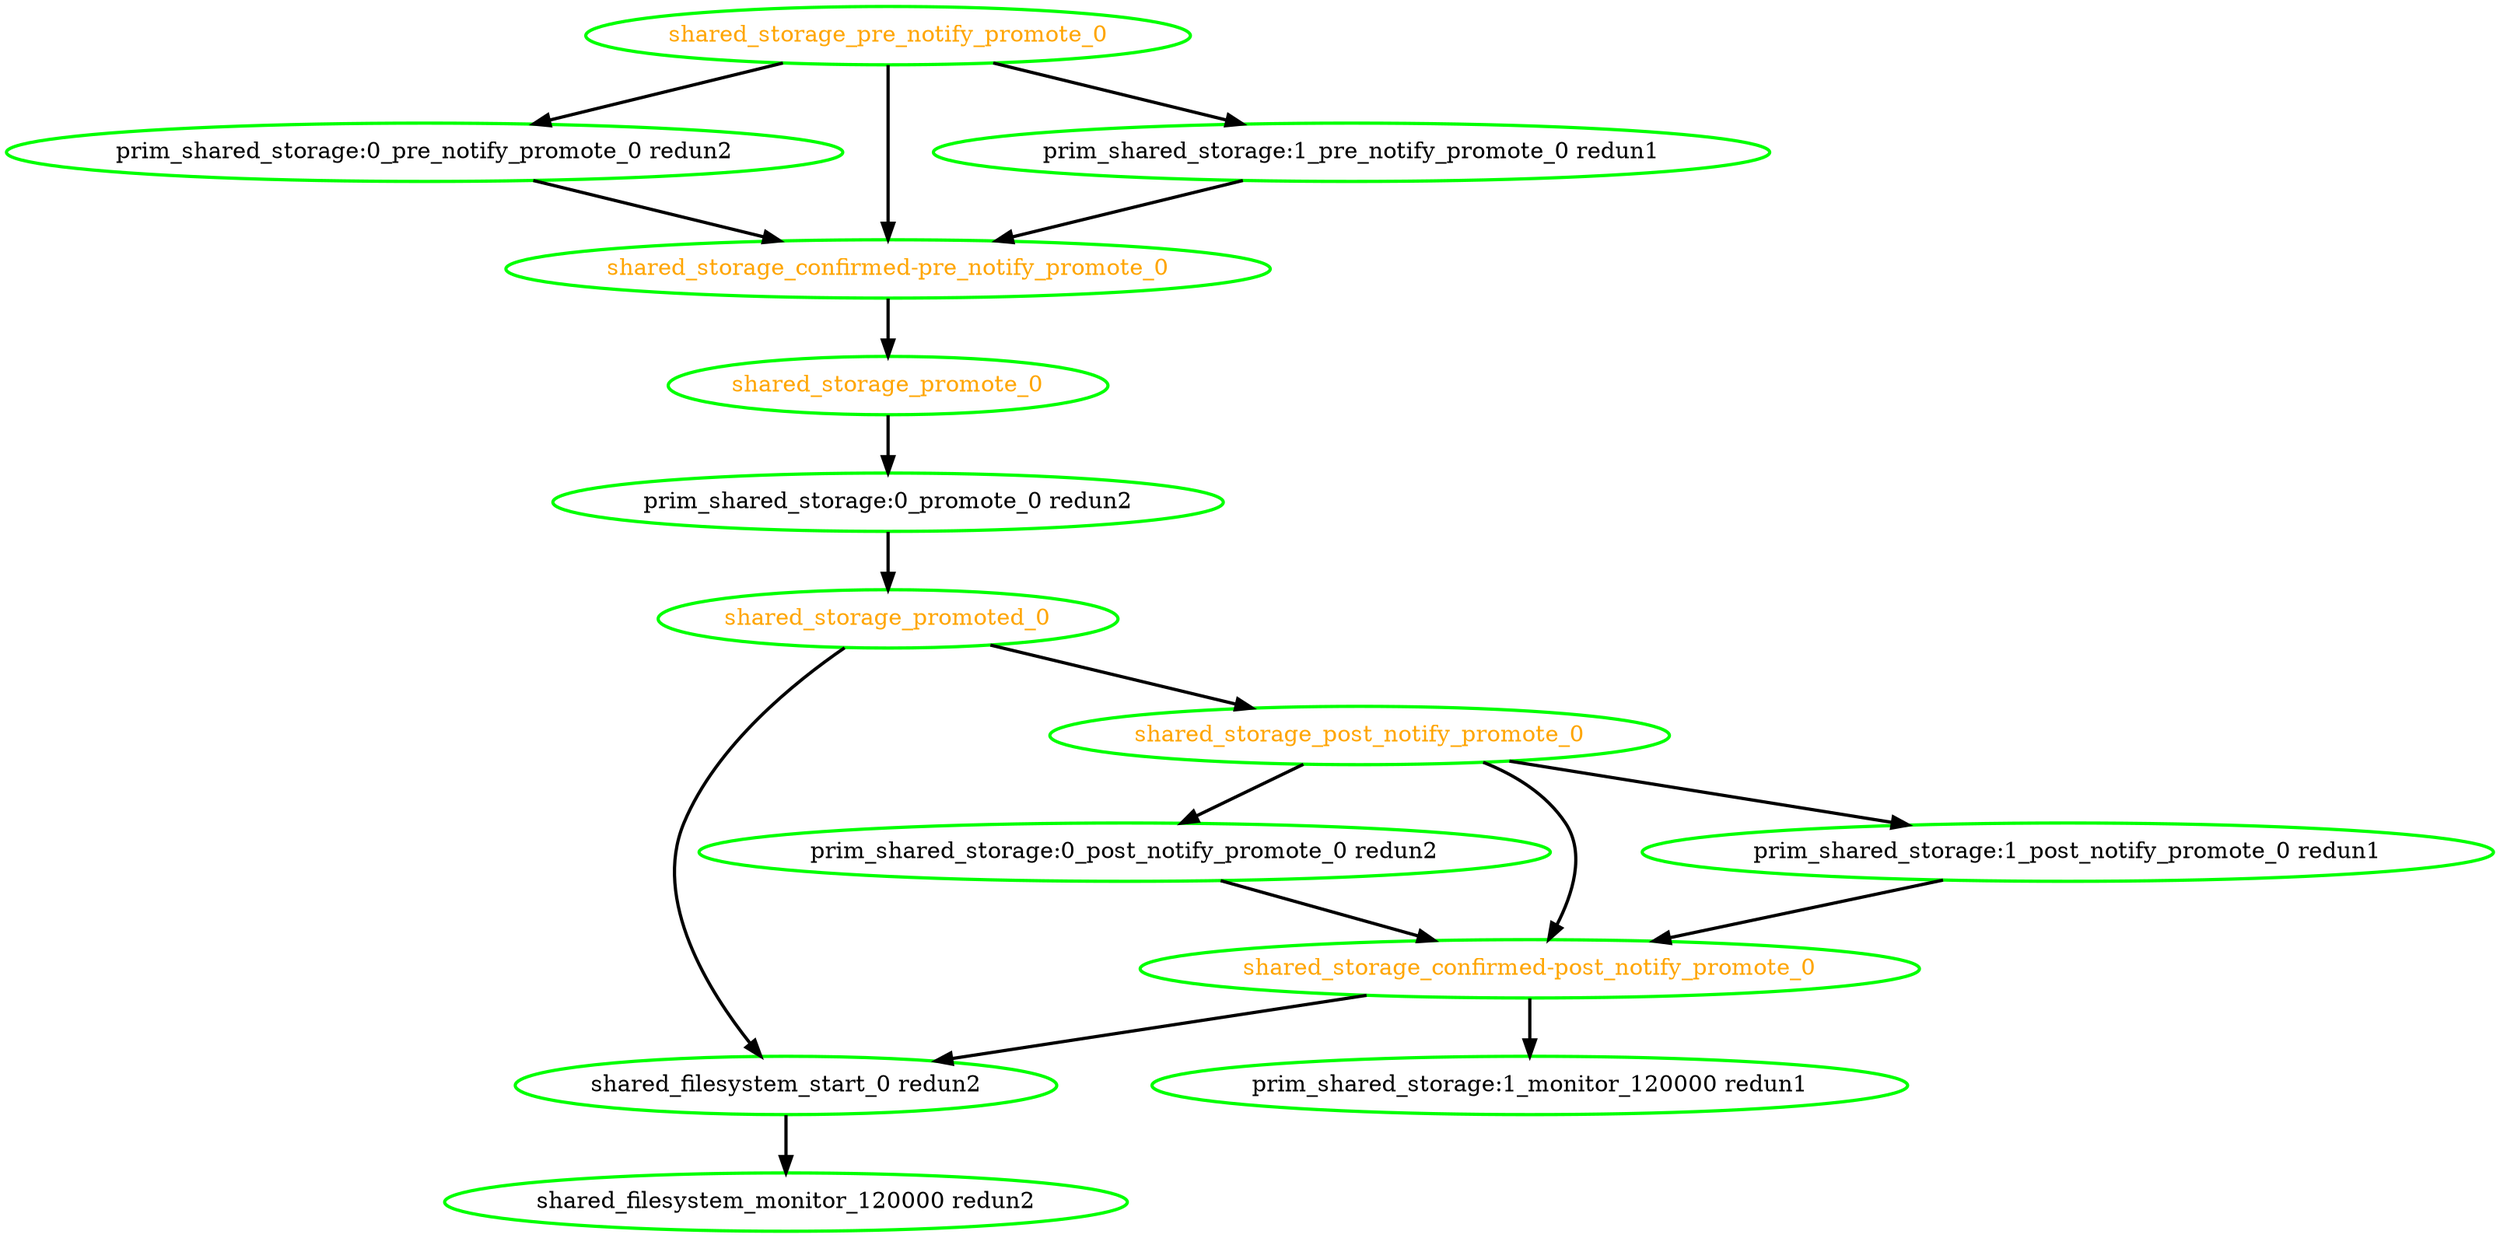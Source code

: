 digraph "g" {
"prim_shared_storage:0_post_notify_promote_0 redun2" -> "shared_storage_confirmed-post_notify_promote_0" [ style = bold]
"prim_shared_storage:0_post_notify_promote_0 redun2" [ style=bold color="green" fontcolor="black"  ]
"prim_shared_storage:0_pre_notify_promote_0 redun2" -> "shared_storage_confirmed-pre_notify_promote_0" [ style = bold]
"prim_shared_storage:0_pre_notify_promote_0 redun2" [ style=bold color="green" fontcolor="black"  ]
"prim_shared_storage:0_promote_0 redun2" -> "shared_storage_promoted_0" [ style = bold]
"prim_shared_storage:0_promote_0 redun2" [ style=bold color="green" fontcolor="black"  ]
"prim_shared_storage:1_monitor_120000 redun1" [ style=bold color="green" fontcolor="black"  ]
"prim_shared_storage:1_post_notify_promote_0 redun1" -> "shared_storage_confirmed-post_notify_promote_0" [ style = bold]
"prim_shared_storage:1_post_notify_promote_0 redun1" [ style=bold color="green" fontcolor="black"  ]
"prim_shared_storage:1_pre_notify_promote_0 redun1" -> "shared_storage_confirmed-pre_notify_promote_0" [ style = bold]
"prim_shared_storage:1_pre_notify_promote_0 redun1" [ style=bold color="green" fontcolor="black"  ]
"shared_filesystem_monitor_120000 redun2" [ style=bold color="green" fontcolor="black"  ]
"shared_filesystem_start_0 redun2" -> "shared_filesystem_monitor_120000 redun2" [ style = bold]
"shared_filesystem_start_0 redun2" [ style=bold color="green" fontcolor="black"  ]
"shared_storage_confirmed-post_notify_promote_0" -> "prim_shared_storage:1_monitor_120000 redun1" [ style = bold]
"shared_storage_confirmed-post_notify_promote_0" -> "shared_filesystem_start_0 redun2" [ style = bold]
"shared_storage_confirmed-post_notify_promote_0" [ style=bold color="green" fontcolor="orange"  ]
"shared_storage_confirmed-pre_notify_promote_0" -> "shared_storage_promote_0" [ style = bold]
"shared_storage_confirmed-pre_notify_promote_0" [ style=bold color="green" fontcolor="orange"  ]
"shared_storage_post_notify_promote_0" -> "prim_shared_storage:0_post_notify_promote_0 redun2" [ style = bold]
"shared_storage_post_notify_promote_0" -> "prim_shared_storage:1_post_notify_promote_0 redun1" [ style = bold]
"shared_storage_post_notify_promote_0" -> "shared_storage_confirmed-post_notify_promote_0" [ style = bold]
"shared_storage_post_notify_promote_0" [ style=bold color="green" fontcolor="orange"  ]
"shared_storage_pre_notify_promote_0" -> "prim_shared_storage:0_pre_notify_promote_0 redun2" [ style = bold]
"shared_storage_pre_notify_promote_0" -> "prim_shared_storage:1_pre_notify_promote_0 redun1" [ style = bold]
"shared_storage_pre_notify_promote_0" -> "shared_storage_confirmed-pre_notify_promote_0" [ style = bold]
"shared_storage_pre_notify_promote_0" [ style=bold color="green" fontcolor="orange"  ]
"shared_storage_promote_0" -> "prim_shared_storage:0_promote_0 redun2" [ style = bold]
"shared_storage_promote_0" [ style=bold color="green" fontcolor="orange"  ]
"shared_storage_promoted_0" -> "shared_filesystem_start_0 redun2" [ style = bold]
"shared_storage_promoted_0" -> "shared_storage_post_notify_promote_0" [ style = bold]
"shared_storage_promoted_0" [ style=bold color="green" fontcolor="orange"  ]
}
